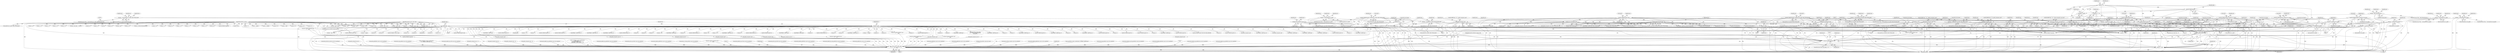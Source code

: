 digraph "0_tcpdump_13d52e9c0e7caf7e6325b0051bc90a49968be67f@array" {
"1001073" [label="(Call,ND_TCHECK2(tptr[0], tlen))"];
"1000850" [label="(Call,ND_TCHECK2(tptr[0], sizeof(struct in6_addr)))"];
"1000756" [label="(Call,ND_TCHECK2(tptr[0], sizeof(struct in_addr)))"];
"1000826" [label="(Call,tptr += (sizeof(struct in_addr)+BGP_VPN_RD_LEN))"];
"1000798" [label="(Call,ND_TCHECK2(tptr[0], sizeof(struct in_addr)+BGP_VPN_RD_LEN))"];
"1000812" [label="(Call,bgp_vpn_rd_print(ndo, tptr))"];
"1000704" [label="(Call,tptr++)"];
"1000689" [label="(Call,tptr +=3)"];
"1000692" [label="(Call,ND_TCHECK(tptr[0]))"];
"1000944" [label="(Call,ND_TCHECK2(tptr[0], sizeof(struct in_addr)))"];
"1000142" [label="(Call,tptr = pptr)"];
"1000128" [label="(MethodParameterIn,const u_char *pptr)"];
"1000962" [label="(Call,tptr += (sizeof(struct in_addr)))"];
"1000955" [label="(Call,ipaddr_string(ndo, tptr))"];
"1001004" [label="(Call,ND_TCHECK2(tptr[0], tlen))"];
"1000989" [label="(Call,tlen < BGP_VPN_RD_LEN+1)"];
"1000774" [label="(Call,tptr += sizeof(struct in_addr))"];
"1000767" [label="(Call,ipaddr_string(ndo, tptr))"];
"1000868" [label="(Call,tptr += sizeof(struct in6_addr))"];
"1000861" [label="(Call,ip6addr_string(ndo, tptr))"];
"1001065" [label="(Call,tptr += tlen)"];
"1001023" [label="(Call,tlen-BGP_VPN_RD_LEN)"];
"1001015" [label="(Call,bgp_vpn_rd_print(ndo, tptr))"];
"1000892" [label="(Call,ND_TCHECK2(tptr[0], sizeof(struct in6_addr)+BGP_VPN_RD_LEN))"];
"1000981" [label="(Call,tptr += tlen)"];
"1000977" [label="(Call,isonsap_string(ndo, tptr, tlen))"];
"1000967" [label="(Call,ND_TCHECK2(tptr[0], tlen))"];
"1000920" [label="(Call,tptr += (sizeof(struct in6_addr)+BGP_VPN_RD_LEN))"];
"1000906" [label="(Call,bgp_vpn_rd_print(ndo, tptr))"];
"1000718" [label="(Call,tlen > 0)"];
"1000864" [label="(Call,tlen -= sizeof(struct in6_addr))"];
"1000834" [label="(Call,tlen < (int)sizeof(struct in6_addr))"];
"1000939" [label="(Call,tlen = 0)"];
"1000845" [label="(Call,tlen = 0)"];
"1000793" [label="(Call,tlen = 0)"];
"1000701" [label="(Call,tlen = nhlen)"];
"1000696" [label="(Call,nhlen = tptr[0])"];
"1001068" [label="(Call,tlen = 0)"];
"1000751" [label="(Call,tlen = 0)"];
"1000887" [label="(Call,tlen = 0)"];
"1000984" [label="(Call,tlen = 0)"];
"1000820" [label="(Call,tlen -= (sizeof(struct in_addr)+BGP_VPN_RD_LEN))"];
"1000780" [label="(Call,tlen < (int)(sizeof(struct in_addr)+BGP_VPN_RD_LEN))"];
"1000782" [label="(Call,(int)(sizeof(struct in_addr)+BGP_VPN_RD_LEN))"];
"1000914" [label="(Call,tlen -= (sizeof(struct in6_addr)+BGP_VPN_RD_LEN))"];
"1000874" [label="(Call,tlen < (int)(sizeof(struct in6_addr)+BGP_VPN_RD_LEN))"];
"1000876" [label="(Call,(int)(sizeof(struct in6_addr)+BGP_VPN_RD_LEN))"];
"1000958" [label="(Call,tlen -= (sizeof(struct in_addr)))"];
"1000928" [label="(Call,tlen < (int)sizeof(struct in_addr))"];
"1000770" [label="(Call,tlen -= sizeof(struct in_addr))"];
"1000740" [label="(Call,tlen < (int)sizeof(struct in_addr))"];
"1000999" [label="(Call,tlen = 0)"];
"1000145" [label="(Call,tlen=len)"];
"1000129" [label="(MethodParameterIn,u_int len)"];
"1001092" [label="(Call,print_unknown_data(ndo, tptr, \"\n\t    \", tlen))"];
"1001097" [label="(Call,tptr += tlen)"];
"1002909" [label="(Call,print_unknown_data(ndo, pptr, \"\n\t    \", len))"];
"1000471" [label="(Call,len % 4)"];
"1000206" [label="(Call,tptr < pptr + len)"];
"1000878" [label="(Call,sizeof(struct in6_addr)+BGP_VPN_RD_LEN)"];
"1002298" [label="(Call,ipaddr_string(ndo, tptr+2))"];
"1000968" [label="(Call,tptr[0])"];
"1001073" [label="(Call,ND_TCHECK2(tptr[0], tlen))"];
"1002505" [label="(Call,ND_TCHECK2(tptr[0], 8))"];
"1000689" [label="(Call,tptr +=3)"];
"1000533" [label="(Call,tlen>4)"];
"1002869" [label="(Call,len -= 12)"];
"1000941" [label="(Literal,0)"];
"1002431" [label="(Call,EXTRACT_24BITS(tptr+2))"];
"1000146" [label="(Identifier,tlen)"];
"1000892" [label="(Call,ND_TCHECK2(tptr[0], sizeof(struct in6_addr)+BGP_VPN_RD_LEN))"];
"1000906" [label="(Call,bgp_vpn_rd_print(ndo, tptr))"];
"1000934" [label="(Block,)"];
"1000959" [label="(Identifier,tlen)"];
"1002461" [label="(Call,ipaddr_string(ndo, tptr+4))"];
"1000971" [label="(Identifier,tlen)"];
"1000153" [label="(Call,len != 1)"];
"1002552" [label="(Call,print_unknown_data(ndo, tptr, \"\n\t      \", tlen))"];
"1000391" [label="(Call,len == 6)"];
"1002247" [label="(Call,tptr+6)"];
"1000126" [label="(MethodParameterIn,netdissect_options *ndo)"];
"1000771" [label="(Identifier,tlen)"];
"1000764" [label="(Identifier,ndo)"];
"1002331" [label="(Call,tptr+6)"];
"1002581" [label="(Call,EXTRACT_16BITS(tptr+1))"];
"1001000" [label="(Identifier,tlen)"];
"1001025" [label="(Identifier,BGP_VPN_RD_LEN)"];
"1000902" [label="(Identifier,ndo)"];
"1002447" [label="(Call,ND_TCHECK2(tptr[0], 8))"];
"1001390" [label="(Call,decode_prefix6(ndo, tptr, len, buf, sizeof(buf)))"];
"1000908" [label="(Identifier,tptr)"];
"1000845" [label="(Call,tlen = 0)"];
"1000697" [label="(Identifier,nhlen)"];
"1000720" [label="(Literal,0)"];
"1001017" [label="(Identifier,tptr)"];
"1000991" [label="(Call,BGP_VPN_RD_LEN+1)"];
"1001534" [label="(Call,decode_clnp_prefix(ndo, tptr, buf, sizeof(buf)))"];
"1001077" [label="(Identifier,tlen)"];
"1002237" [label="(Call,as_printf(ndo, astostr, sizeof(astostr),\n\t\t\t    EXTRACT_32BITS(tptr+2)))"];
"1002516" [label="(Call,ipaddr_string(ndo, tptr))"];
"1000815" [label="(Call,ipaddr_string(ndo, tptr+BGP_VPN_RD_LEN))"];
"1001011" [label="(Identifier,ndo)"];
"1000757" [label="(Call,tptr[0])"];
"1000987" [label="(ControlStructure,break;)"];
"1000916" [label="(Call,sizeof(struct in6_addr)+BGP_VPN_RD_LEN)"];
"1000975" [label="(Block,)"];
"1002369" [label="(Call,tptr+2)"];
"1002499" [label="(Call,ipaddr_string(ndo, tptr))"];
"1001069" [label="(Identifier,tlen)"];
"1000749" [label="(Identifier,ndo)"];
"1000321" [label="(Call,ND_TCHECK2(tptr[0], 4))"];
"1000312" [label="(Call,len != 4)"];
"1001930" [label="(Call,decode_labeled_vpn_l2(ndo, tptr, buf, sizeof(buf)))"];
"1000920" [label="(Call,tptr += (sizeof(struct in6_addr)+BGP_VPN_RD_LEN))"];
"1000408" [label="(Call,ipaddr_string(ndo, tptr + 2))"];
"1000990" [label="(Identifier,tlen)"];
"1002570" [label="(Call,ND_TCHECK2(tptr[0], 3))"];
"1002300" [label="(Call,tptr+2)"];
"1000426" [label="(Call,EXTRACT_32BITS(tptr))"];
"1002525" [label="(Call,ND_TCHECK2(tptr[0], 8))"];
"1001067" [label="(Identifier,tlen)"];
"1001024" [label="(Identifier,tlen)"];
"1000854" [label="(Call,sizeof(struct in6_addr))"];
"1000738" [label="(Block,)"];
"1001640" [label="(Call,ND_TCHECK2(tptr[0], BGP_MP_NLRI_MINSIZE))"];
"1001693" [label="(Call,pptr + len)"];
"1001107" [label="(Identifier,ndo)"];
"1000701" [label="(Call,tlen = nhlen)"];
"1000694" [label="(Identifier,tptr)"];
"1001746" [label="(Call,decode_labeled_prefix4(ndo, tptr, len, buf, sizeof(buf)))"];
"1001038" [label="(Call,ipaddr_string(ndo, tptr+BGP_VPN_RD_LEN+4))"];
"1000331" [label="(Call,ipaddr_string(ndo, tptr))"];
"1000782" [label="(Call,(int)(sizeof(struct in_addr)+BGP_VPN_RD_LEN))"];
"1000873" [label="(ControlStructure,if (tlen < (int)(sizeof(struct in6_addr)+BGP_VPN_RD_LEN)))"];
"1002119" [label="(Call,tptr = pptr + len)"];
"1002919" [label="(MethodReturn,RET)"];
"1002912" [label="(Literal,\"\n\t    \")"];
"1000872" [label="(ControlStructure,break;)"];
"1000725" [label="(Identifier,nnh)"];
"1002358" [label="(Call,tptr+4)"];
"1000937" [label="(Identifier,ndo)"];
"1000770" [label="(Call,tlen -= sizeof(struct in_addr))"];
"1000929" [label="(Identifier,tlen)"];
"1001094" [label="(Identifier,tptr)"];
"1000850" [label="(Call,ND_TCHECK2(tptr[0], sizeof(struct in6_addr)))"];
"1000869" [label="(Identifier,tptr)"];
"1000907" [label="(Identifier,ndo)"];
"1001597" [label="(Call,ND_TCHECK2(*tptr,tlen))"];
"1000858" [label="(Identifier,ndo)"];
"1000778" [label="(ControlStructure,break;)"];
"1000746" [label="(Block,)"];
"1000979" [label="(Identifier,tptr)"];
"1002146" [label="(Call,tlen>0)"];
"1001786" [label="(Call,decode_labeled_vpn_prefix4(ndo, tptr, buf, sizeof(buf)))"];
"1000776" [label="(Call,sizeof(struct in_addr))"];
"1001623" [label="(Call,tptr = pptr + len)"];
"1002890" [label="(Call,print_unknown_data(ndo, pptr, \"\n\t    \", len))"];
"1000944" [label="(Call,ND_TCHECK2(tptr[0], sizeof(struct in_addr)))"];
"1000347" [label="(Call,ND_TCHECK2(tptr[0], 4))"];
"1000765" [label="(Block,)"];
"1001898" [label="(Call,decode_labeled_vpn_prefix6(ndo, tptr, buf, sizeof(buf)))"];
"1001099" [label="(Identifier,tlen)"];
"1002058" [label="(Call,decode_multicast_vpn(ndo, tptr, buf, sizeof(buf)))"];
"1001114" [label="(Call,ND_TCHECK(tptr[0]))"];
"1000835" [label="(Identifier,tlen)"];
"1002479" [label="(Call,ipaddr_string(ndo, tptr))"];
"1002199" [label="(Call,EXTRACT_32BITS(tptr+4))"];
"1002136" [label="(Call,len % 8)"];
"1000939" [label="(Call,tlen = 0)"];
"1002874" [label="(Call,ND_TCHECK2(*pptr,len))"];
"1002905" [label="(Call,ND_TCHECK2(*pptr,len))"];
"1000836" [label="(Call,(int)sizeof(struct in6_addr))"];
"1000208" [label="(Call,pptr + len)"];
"1002562" [label="(Call,tlen = len)"];
"1002089" [label="(Call,ND_TCHECK2(*(tptr-3),tlen))"];
"1000958" [label="(Call,tlen -= (sizeof(struct in_addr)))"];
"1000814" [label="(Identifier,tptr)"];
"1002458" [label="(Call,ipaddr_string(ndo, tptr))"];
"1000756" [label="(Call,ND_TCHECK2(tptr[0], sizeof(struct in_addr)))"];
"1000989" [label="(Call,tlen < BGP_VPN_RD_LEN+1)"];
"1000755" [label="(Block,)"];
"1002834" [label="(Call,len > 0)"];
"1000493" [label="(Call,EXTRACT_32BITS(tptr))"];
"1000693" [label="(Call,tptr[0])"];
"1000910" [label="(Identifier,ndo)"];
"1000142" [label="(Call,tptr = pptr)"];
"1000692" [label="(Call,ND_TCHECK(tptr[0]))"];
"1000793" [label="(Call,tlen = 0)"];
"1000864" [label="(Call,tlen -= sizeof(struct in6_addr))"];
"1000817" [label="(Call,tptr+BGP_VPN_RD_LEN)"];
"1000926" [label="(ControlStructure,break;)"];
"1000717" [label="(ControlStructure,while (tlen > 0))"];
"1000843" [label="(Identifier,ndo)"];
"1000847" [label="(Literal,0)"];
"1000865" [label="(Identifier,tlen)"];
"1000622" [label="(Call,EXTRACT_16BITS(tptr))"];
"1000799" [label="(Call,tptr[0])"];
"1001062" [label="(Call,BGP_VPN_RD_LEN+3)"];
"1001006" [label="(Identifier,tptr)"];
"1000827" [label="(Identifier,tptr)"];
"1000849" [label="(Block,)"];
"1000128" [label="(MethodParameterIn,const u_char *pptr)"];
"1000698" [label="(Call,tptr[0])"];
"1002158" [label="(Call,EXTRACT_16BITS(tptr))"];
"1002219" [label="(Call,ipaddr_string(ndo, tptr+2))"];
"1000557" [label="(Call,ND_TCHECK2(tptr[0], 4))"];
"1001086" [label="(ControlStructure,if (ndo->ndo_vflag <= 1))"];
"1002482" [label="(Call,ipaddr_string(ndo, tptr+4))"];
"1001092" [label="(Call,print_unknown_data(ndo, tptr, \"\n\t    \", tlen))"];
"1002719" [label="(Call,len < alenlen)"];
"1000808" [label="(Identifier,ndo)"];
"1002582" [label="(Call,tptr+1)"];
"1002848" [label="(Call,EXTRACT_32BITS(tptr))"];
"1001018" [label="(Call,isonsap_string(ndo, tptr+BGP_VPN_RD_LEN,tlen-BGP_VPN_RD_LEN))"];
"1000986" [label="(Literal,0)"];
"1000826" [label="(Call,tptr += (sizeof(struct in_addr)+BGP_VPN_RD_LEN))"];
"1000870" [label="(Call,sizeof(struct in6_addr))"];
"1000758" [label="(Identifier,tptr)"];
"1001647" [label="(Call,EXTRACT_16BITS(tptr))"];
"1000972" [label="(Call,ND_PRINT((ndo, \"%s\", isonsap_string(ndo, tptr, tlen))))"];
"1002731" [label="(Call,len -= alenlen)"];
"1000896" [label="(Call,sizeof(struct in6_addr)+BGP_VPN_RD_LEN)"];
"1001691" [label="(Call,tptr < pptr + len)"];
"1000702" [label="(Identifier,tlen)"];
"1000882" [label="(Block,)"];
"1000539" [label="(Call,tlen -=4)"];
"1002468" [label="(Call,ND_TCHECK2(tptr[0], 8))"];
"1000463" [label="(Call,ipaddr_string(ndo, tptr + 4))"];
"1001111" [label="(Call,tptr += tlen)"];
"1000751" [label="(Call,tlen = 0)"];
"1000144" [label="(Identifier,pptr)"];
"1000663" [label="(Call,ND_TCHECK2(tptr[0], tlen))"];
"1002820" [label="(Call,len % 12)"];
"1002810" [label="(Call,len -= alen)"];
"1000863" [label="(Identifier,tptr)"];
"1000719" [label="(Identifier,tlen)"];
"1000833" [label="(ControlStructure,if (tlen < (int)sizeof(struct in6_addr)))"];
"1000190" [label="(Call,!len)"];
"1002585" [label="(Call,tptr += 3)"];
"1000373" [label="(Call,len != 6)"];
"1000952" [label="(Identifier,ndo)"];
"1000964" [label="(Call,sizeof(struct in_addr))"];
"1000887" [label="(Call,tlen = 0)"];
"1000428" [label="(Call,ipaddr_string(ndo, tptr + 4))"];
"1001470" [label="(Call,decode_labeled_vpn_prefix6(ndo, tptr, buf, sizeof(buf)))"];
"1000481" [label="(Call,tlen>0)"];
"1000911" [label="(Call,tptr+BGP_VPN_RD_LEN)"];
"1000258" [label="(Call,as_printf(ndo, astostr, sizeof(astostr),\n\t\t\t\tas_size == 2 ?\n\t\t\t\tEXTRACT_16BITS(&tptr[2 + i]) :\n\t\t\t\tEXTRACT_32BITS(&tptr[2 + i])))"];
"1000147" [label="(Identifier,len)"];
"1000861" [label="(Call,ip6addr_string(ndo, tptr))"];
"1000866" [label="(Call,sizeof(struct in6_addr))"];
"1000974" [label="(Identifier,ndo)"];
"1000822" [label="(Call,sizeof(struct in_addr)+BGP_VPN_RD_LEN)"];
"1000691" [label="(Literal,3)"];
"1000957" [label="(Identifier,tptr)"];
"1002315" [label="(Call,tptr+7)"];
"1002817" [label="(Call,len == 0)"];
"1000914" [label="(Call,tlen -= (sizeof(struct in6_addr)+BGP_VPN_RD_LEN))"];
"1001070" [label="(Literal,0)"];
"1000486" [label="(Call,ND_TCHECK2(tptr[0], 4))"];
"1000760" [label="(Call,sizeof(struct in_addr))"];
"1002378" [label="(Call,print_unknown_data(ndo, tptr, \"\n\t      \", 8))"];
"1000868" [label="(Call,tptr += sizeof(struct in6_addr))"];
"1000587" [label="(Call,ND_TCHECK2(tptr[0], 4))"];
"1002357" [label="(Call,EXTRACT_16BITS(tptr+4))"];
"1001262" [label="(Call,decode_labeled_vpn_prefix4(ndo, tptr, buf, sizeof(buf)))"];
"1001040" [label="(Call,tptr+BGP_VPN_RD_LEN+4)"];
"1001023" [label="(Call,tlen-BGP_VPN_RD_LEN)"];
"1001358" [label="(Call,decode_mdt_vpn_nlri(ndo, tptr, buf, sizeof(buf)))"];
"1002384" [label="(Call,tlen -=8)"];
"1000573" [label="(Call,len % 4)"];
"1002194" [label="(Call,EXTRACT_16BITS(tptr+2))"];
"1000145" [label="(Call,tlen=len)"];
"1001097" [label="(Call,tptr += tlen)"];
"1001004" [label="(Call,ND_TCHECK2(tptr[0], tlen))"];
"1000956" [label="(Identifier,ndo)"];
"1000811" [label="(Block,)"];
"1000338" [label="(Call,len != 4)"];
"1001625" [label="(Call,pptr + len)"];
"1000846" [label="(Identifier,tlen)"];
"1002256" [label="(Call,EXTRACT_32BITS(tptr+2))"];
"1001066" [label="(Identifier,tptr)"];
"1001430" [label="(Call,decode_labeled_prefix6(ndo, tptr, len, buf, sizeof(buf)))"];
"1002151" [label="(Call,ND_TCHECK2(tptr[0], 2))"];
"1002205" [label="(Call,tptr+4)"];
"1000997" [label="(Identifier,ndo)"];
"1000840" [label="(Block,)"];
"1001294" [label="(Call,decode_rt_routing_info(ndo, tptr, buf, sizeof(buf)))"];
"1000812" [label="(Call,bgp_vpn_rd_print(ndo, tptr))"];
"1002349" [label="(Call,tptr+2)"];
"1002861" [label="(Call,len > 12)"];
"1001098" [label="(Identifier,tptr)"];
"1002688" [label="(Call,len < 2)"];
"1002109" [label="(Call,print_unknown_data(ndo, tptr-3, \"\n\t    \", tlen))"];
"1002915" [label="(Literal,1)"];
"1000739" [label="(ControlStructure,if (tlen < (int)sizeof(struct in_addr)))"];
"1000548" [label="(Call,len != 4)"];
"1000983" [label="(Identifier,tlen)"];
"1000945" [label="(Call,tptr[0])"];
"1000143" [label="(Identifier,tptr)"];
"1001167" [label="(Call,tptr < pptr + len)"];
"1001071" [label="(ControlStructure,break;)"];
"1000762" [label="(Call,ND_PRINT((ndo, \"%s\",ipaddr_string(ndo, tptr))))"];
"1002403" [label="(Call,tptr+1)"];
"1001001" [label="(Literal,0)"];
"1000889" [label="(Literal,0)"];
"1000753" [label="(Literal,0)"];
"1001068" [label="(Call,tlen = 0)"];
"1000980" [label="(Identifier,tlen)"];
"1000769" [label="(Identifier,tptr)"];
"1001080" [label="(Identifier,ndo)"];
"1000788" [label="(Block,)"];
"1000834" [label="(Call,tlen < (int)sizeof(struct in6_addr))"];
"1001093" [label="(Identifier,ndo)"];
"1000362" [label="(Call,len != 0)"];
"1000885" [label="(Identifier,ndo)"];
"1000775" [label="(Identifier,tptr)"];
"1000982" [label="(Identifier,tptr)"];
"1002387" [label="(Call,tptr +=8)"];
"1002643" [label="(Call,tlen -= length)"];
"1001502" [label="(Call,decode_labeled_vpn_l2(ndo, tptr, buf, sizeof(buf)))"];
"1000915" [label="(Identifier,tlen)"];
"1002635" [label="(Call,print_unknown_data(ndo, tptr,\"\n\t      \", length))"];
"1001060" [label="(Call,tptr+BGP_VPN_RD_LEN+3)"];
"1001096" [label="(Identifier,tlen)"];
"1000385" [label="(Call,ND_TCHECK2(tptr[0], len))"];
"1000894" [label="(Identifier,tptr)"];
"1001015" [label="(Call,bgp_vpn_rd_print(ndo, tptr))"];
"1001169" [label="(Call,pptr + len)"];
"1000963" [label="(Identifier,tptr)"];
"1002913" [label="(Identifier,len)"];
"1000200" [label="(Call,bgp_attr_get_as_size(ndo, atype, pptr, len))"];
"1000461" [label="(Call,EXTRACT_32BITS(tptr))"];
"1001042" [label="(Call,BGP_VPN_RD_LEN+4)"];
"1000999" [label="(Call,tlen = 0)"];
"1002897" [label="(Call,ndo->ndo_vflag > 1 && len)"];
"1000891" [label="(Block,)"];
"1000704" [label="(Call,tptr++)"];
"1000948" [label="(Call,sizeof(struct in_addr))"];
"1000994" [label="(Block,)"];
"1001029" [label="(Call,tptr+BGP_VPN_RD_LEN)"];
"1000832" [label="(ControlStructure,break;)"];
"1001019" [label="(Identifier,ndo)"];
"1000893" [label="(Call,tptr[0])"];
"1000985" [label="(Identifier,tlen)"];
"1000781" [label="(Identifier,tlen)"];
"1002536" [label="(Call,ipaddr_string(ndo, tptr))"];
"1000967" [label="(Call,ND_TCHECK2(tptr[0], tlen))"];
"1000774" [label="(Call,tptr += sizeof(struct in_addr))"];
"1002286" [label="(Call,tptr+2)"];
"1001049" [label="(Call,tptr+BGP_VPN_RD_LEN)"];
"1000851" [label="(Call,tptr[0])"];
"1000180" [label="(Call,len % 2)"];
"1001058" [label="(Call,ip6addr_string(ndo, tptr+BGP_VPN_RD_LEN+3))"];
"1000615" [label="(Call,ND_TCHECK2(tptr[0], 3))"];
"1000542" [label="(Call,tptr +=4)"];
"1000682" [label="(Call,print_unknown_data(ndo, tptr, \"\n\t    \", tlen))"];
"1002121" [label="(Call,pptr + len)"];
"1002904" [label="(Block,)"];
"1001615" [label="(Call,print_unknown_data(ndo, tptr, \"\n\t    \", tlen))"];
"1001074" [label="(Call,tptr[0])"];
"1002654" [label="(Call,len < 4)"];
"1000946" [label="(Identifier,tptr)"];
"1002436" [label="(Call,tptr +=5)"];
"1000150" [label="(Block,)"];
"1000703" [label="(Identifier,nhlen)"];
"1000816" [label="(Identifier,ndo)"];
"1002911" [label="(Identifier,pptr)"];
"1002673" [label="(Call,len -=4)"];
"1002284" [label="(Call,ipaddr_string(ndo, tptr+2))"];
"1002410" [label="(Call,tlen = len)"];
"1002224" [label="(Call,EXTRACT_16BITS(tptr+6))"];
"1000874" [label="(Call,tlen < (int)(sizeof(struct in6_addr)+BGP_VPN_RD_LEN))"];
"1002432" [label="(Call,tptr+2)"];
"1000445" [label="(Call,ND_TCHECK2(tptr[0], 8))"];
"1002648" [label="(Call,ND_TCHECK2(tptr[0], 4))"];
"1000798" [label="(Call,ND_TCHECK2(tptr[0], sizeof(struct in_addr)+BGP_VPN_RD_LEN))"];
"1000707" [label="(Identifier,tlen)"];
"1000888" [label="(Identifier,tlen)"];
"1002026" [label="(Call,decode_mdt_vpn_nlri(ndo, tptr, buf, sizeof(buf)))"];
"1001858" [label="(Call,decode_labeled_prefix6(ndo, tptr, len, buf, sizeof(buf)))"];
"1001005" [label="(Call,tptr[0])"];
"1000357" [label="(Call,EXTRACT_32BITS(tptr))"];
"1000705" [label="(Identifier,tptr)"];
"1000797" [label="(Block,)"];
"1000583" [label="(Call,tlen>0)"];
"1000742" [label="(Call,(int)sizeof(struct in_addr))"];
"1000828" [label="(Call,sizeof(struct in_addr)+BGP_VPN_RD_LEN)"];
"1000718" [label="(Call,tlen > 0)"];
"1000780" [label="(Call,tlen < (int)(sizeof(struct in_addr)+BGP_VPN_RD_LEN))"];
"1002668" [label="(Call,EXTRACT_32BITS(tptr))"];
"1000856" [label="(Call,ND_PRINT((ndo, \"%s\", ip6addr_string(ndo, tptr))))"];
"1000928" [label="(Call,tlen < (int)sizeof(struct in_addr))"];
"1000950" [label="(Call,ND_PRINT((ndo, \"%s\", ipaddr_string(ndo, tptr))))"];
"1002225" [label="(Call,tptr+6)"];
"1000690" [label="(Identifier,tptr)"];
"1002489" [label="(Call,ND_TCHECK2(tptr[0], 4))"];
"1001994" [label="(Call,decode_labeled_vpn_clnp_prefix(ndo, tptr, buf, sizeof(buf)))"];
"1002257" [label="(Call,tptr+2)"];
"1000930" [label="(Call,(int)sizeof(struct in_addr))"];
"1002354" [label="(Call,tptr+3)"];
"1000598" [label="(Call,ipaddr_string(ndo, tptr))"];
"1000960" [label="(Call,sizeof(struct in_addr))"];
"1000794" [label="(Identifier,tlen)"];
"1000813" [label="(Identifier,ndo)"];
"1001014" [label="(Block,)"];
"1001706" [label="(Call,decode_prefix4(ndo, tptr, len, buf, sizeof(buf)))"];
"1001016" [label="(Identifier,ndo)"];
"1000791" [label="(Identifier,ndo)"];
"1000955" [label="(Call,ipaddr_string(ndo, tptr))"];
"1000567" [label="(Call,ipaddr_string(ndo, tptr))"];
"1000768" [label="(Identifier,ndo)"];
"1000779" [label="(ControlStructure,if (tlen < (int)(sizeof(struct in_addr)+BGP_VPN_RD_LEN)))"];
"1000859" [label="(Block,)"];
"1000772" [label="(Call,sizeof(struct in_addr))"];
"1002368" [label="(Call,EXTRACT_16BITS(tptr+2))"];
"1000981" [label="(Call,tptr += tlen)"];
"1000130" [label="(Block,)"];
"1000149" [label="(Identifier,atype)"];
"1000800" [label="(Identifier,tptr)"];
"1000988" [label="(ControlStructure,if (tlen < BGP_VPN_RD_LEN+1))"];
"1002640" [label="(Call,tptr += length)"];
"1001048" [label="(Call,EXTRACT_24BITS(tptr+BGP_VPN_RD_LEN))"];
"1000802" [label="(Call,sizeof(struct in_addr)+BGP_VPN_RD_LEN)"];
"1000740" [label="(Call,tlen < (int)sizeof(struct in_addr))"];
"1000376" [label="(Call,len != 8)"];
"1000978" [label="(Identifier,ndo)"];
"1000905" [label="(Block,)"];
"1001008" [label="(Identifier,tlen)"];
"1001818" [label="(Call,decode_prefix6(ndo, tptr, len, buf, sizeof(buf)))"];
"1000767" [label="(Call,ipaddr_string(ndo, tptr))"];
"1000741" [label="(Identifier,tlen)"];
"1000876" [label="(Call,(int)(sizeof(struct in6_addr)+BGP_VPN_RD_LEN))"];
"1001003" [label="(Block,)"];
"1000966" [label="(ControlStructure,break;)"];
"1000784" [label="(Call,sizeof(struct in_addr)+BGP_VPN_RD_LEN)"];
"1001182" [label="(Call,decode_prefix4(ndo, tptr, len, buf, sizeof(buf)))"];
"1002200" [label="(Call,tptr+4)"];
"1002325" [label="(Call,tptr+6)"];
"1002203" [label="(Call,ipaddr_string(ndo, tptr+4))"];
"1002800" [label="(Call,bgp_attr_print(ndo, atype, tptr, alen))"];
"1000696" [label="(Call,nhlen = tptr[0])"];
"1000953" [label="(Block,)"];
"1000927" [label="(ControlStructure,if (tlen < (int)sizeof(struct in_addr)))"];
"1002221" [label="(Call,tptr+2)"];
"1000921" [label="(Identifier,tptr)"];
"1002395" [label="(Call,ND_TCHECK2(tptr[0], 5))"];
"1002308" [label="(Call,tptr+6)"];
"1000875" [label="(Identifier,tlen)"];
"1000909" [label="(Call,ip6addr_string(ndo, tptr+BGP_VPN_RD_LEN))"];
"1002091" [label="(Call,tptr-3)"];
"1000820" [label="(Call,tlen -= (sizeof(struct in_addr)+BGP_VPN_RD_LEN))"];
"1001680" [label="(Call,len == BGP_MP_NLRI_MINSIZE)"];
"1000795" [label="(Literal,0)"];
"1001326" [label="(Call,decode_multicast_vpn(ndo, tptr, buf, sizeof(buf)))"];
"1001020" [label="(Call,tptr+BGP_VPN_RD_LEN)"];
"1000852" [label="(Identifier,tptr)"];
"1000436" [label="(Call,len != 8)"];
"1000752" [label="(Identifier,tlen)"];
"1000821" [label="(Identifier,tlen)"];
"1001222" [label="(Call,decode_labeled_prefix4(ndo, tptr, len, buf, sizeof(buf)))"];
"1000406" [label="(Call,EXTRACT_16BITS(tptr))"];
"1002910" [label="(Identifier,ndo)"];
"1001028" [label="(Call,EXTRACT_32BITS(tptr+BGP_VPN_RD_LEN))"];
"1000129" [label="(MethodParameterIn,u_int len)"];
"1000170" [label="(Call,tok2str(bgp_origin_values,\n\t\t\t\t\t\t\"Unknown Origin Typecode\",\n\t\t\t\t\t\ttptr[0]))"];
"1000862" [label="(Identifier,ndo)"];
"1002663" [label="(Call,as_printf(ndo, astostr, sizeof(astostr), EXTRACT_32BITS(tptr)))"];
"1000962" [label="(Call,tptr += (sizeof(struct in_addr)))"];
"1001095" [label="(Literal,\"\n\t    \")"];
"1002909" [label="(Call,print_unknown_data(ndo, pptr, \"\n\t    \", len))"];
"1001962" [label="(Call,decode_clnp_prefix(ndo, tptr, buf, sizeof(buf)))"];
"1001065" [label="(Call,tptr += tlen)"];
"1001101" [label="(Identifier,tlen)"];
"1002246" [label="(Call,EXTRACT_16BITS(tptr+6))"];
"1002243" [label="(Call,tptr+2)"];
"1002705" [label="(Call,len -= 2)"];
"1000940" [label="(Identifier,tlen)"];
"1002195" [label="(Call,tptr+2)"];
"1000922" [label="(Call,sizeof(struct in6_addr)+BGP_VPN_RD_LEN)"];
"1001566" [label="(Call,decode_labeled_vpn_clnp_prefix(ndo, tptr, buf, sizeof(buf)))"];
"1000984" [label="(Call,tlen = 0)"];
"1002242" [label="(Call,EXTRACT_32BITS(tptr+2))"];
"1000943" [label="(Block,)"];
"1000977" [label="(Call,isonsap_string(ndo, tptr, tlen))"];
"1001073" -> "1000738"  [label="AST: "];
"1001073" -> "1001077"  [label="CFG: "];
"1001074" -> "1001073"  [label="AST: "];
"1001077" -> "1001073"  [label="AST: "];
"1001080" -> "1001073"  [label="CFG: "];
"1001073" -> "1002919"  [label="DDG: "];
"1001073" -> "1002919"  [label="DDG: "];
"1000850" -> "1001073"  [label="DDG: "];
"1000756" -> "1001073"  [label="DDG: "];
"1000826" -> "1001073"  [label="DDG: "];
"1000798" -> "1001073"  [label="DDG: "];
"1000704" -> "1001073"  [label="DDG: "];
"1000944" -> "1001073"  [label="DDG: "];
"1000142" -> "1001073"  [label="DDG: "];
"1000962" -> "1001073"  [label="DDG: "];
"1001004" -> "1001073"  [label="DDG: "];
"1000774" -> "1001073"  [label="DDG: "];
"1000868" -> "1001073"  [label="DDG: "];
"1001065" -> "1001073"  [label="DDG: "];
"1000892" -> "1001073"  [label="DDG: "];
"1000981" -> "1001073"  [label="DDG: "];
"1000920" -> "1001073"  [label="DDG: "];
"1000967" -> "1001073"  [label="DDG: "];
"1000692" -> "1001073"  [label="DDG: "];
"1000689" -> "1001073"  [label="DDG: "];
"1000718" -> "1001073"  [label="DDG: "];
"1000145" -> "1001073"  [label="DDG: "];
"1001073" -> "1001092"  [label="DDG: "];
"1001073" -> "1001092"  [label="DDG: "];
"1001073" -> "1001097"  [label="DDG: "];
"1001073" -> "1001097"  [label="DDG: "];
"1000850" -> "1000849"  [label="AST: "];
"1000850" -> "1000854"  [label="CFG: "];
"1000851" -> "1000850"  [label="AST: "];
"1000854" -> "1000850"  [label="AST: "];
"1000858" -> "1000850"  [label="CFG: "];
"1000850" -> "1002919"  [label="DDG: "];
"1000850" -> "1002919"  [label="DDG: "];
"1000850" -> "1000861"  [label="DDG: "];
"1000850" -> "1000868"  [label="DDG: "];
"1000850" -> "1001111"  [label="DDG: "];
"1000850" -> "1001114"  [label="DDG: "];
"1000756" -> "1000755"  [label="AST: "];
"1000756" -> "1000760"  [label="CFG: "];
"1000757" -> "1000756"  [label="AST: "];
"1000760" -> "1000756"  [label="AST: "];
"1000764" -> "1000756"  [label="CFG: "];
"1000756" -> "1002919"  [label="DDG: "];
"1000756" -> "1002919"  [label="DDG: "];
"1000756" -> "1000767"  [label="DDG: "];
"1000756" -> "1000774"  [label="DDG: "];
"1000756" -> "1001111"  [label="DDG: "];
"1000756" -> "1001114"  [label="DDG: "];
"1000826" -> "1000797"  [label="AST: "];
"1000826" -> "1000828"  [label="CFG: "];
"1000827" -> "1000826"  [label="AST: "];
"1000828" -> "1000826"  [label="AST: "];
"1000832" -> "1000826"  [label="CFG: "];
"1000826" -> "1002919"  [label="DDG: "];
"1000826" -> "1002919"  [label="DDG: "];
"1000798" -> "1000826"  [label="DDG: "];
"1000812" -> "1000826"  [label="DDG: "];
"1000826" -> "1001092"  [label="DDG: "];
"1000826" -> "1001097"  [label="DDG: "];
"1000826" -> "1001111"  [label="DDG: "];
"1000798" -> "1000797"  [label="AST: "];
"1000798" -> "1000802"  [label="CFG: "];
"1000799" -> "1000798"  [label="AST: "];
"1000802" -> "1000798"  [label="AST: "];
"1000808" -> "1000798"  [label="CFG: "];
"1000798" -> "1002919"  [label="DDG: "];
"1000798" -> "1002919"  [label="DDG: "];
"1000798" -> "1000812"  [label="DDG: "];
"1000798" -> "1000815"  [label="DDG: "];
"1000798" -> "1000817"  [label="DDG: "];
"1000798" -> "1001111"  [label="DDG: "];
"1000798" -> "1001114"  [label="DDG: "];
"1000812" -> "1000811"  [label="AST: "];
"1000812" -> "1000814"  [label="CFG: "];
"1000813" -> "1000812"  [label="AST: "];
"1000814" -> "1000812"  [label="AST: "];
"1000816" -> "1000812"  [label="CFG: "];
"1000812" -> "1002919"  [label="DDG: "];
"1000812" -> "1000815"  [label="DDG: "];
"1000812" -> "1000815"  [label="DDG: "];
"1000812" -> "1000817"  [label="DDG: "];
"1000704" -> "1000150"  [label="AST: "];
"1000704" -> "1000705"  [label="CFG: "];
"1000705" -> "1000704"  [label="AST: "];
"1000707" -> "1000704"  [label="CFG: "];
"1000689" -> "1000704"  [label="DDG: "];
"1000692" -> "1000704"  [label="DDG: "];
"1000704" -> "1001092"  [label="DDG: "];
"1000704" -> "1001097"  [label="DDG: "];
"1000704" -> "1001111"  [label="DDG: "];
"1000689" -> "1000150"  [label="AST: "];
"1000689" -> "1000691"  [label="CFG: "];
"1000690" -> "1000689"  [label="AST: "];
"1000691" -> "1000689"  [label="AST: "];
"1000694" -> "1000689"  [label="CFG: "];
"1000689" -> "1000692"  [label="DDG: "];
"1000689" -> "1000696"  [label="DDG: "];
"1000689" -> "1001111"  [label="DDG: "];
"1000689" -> "1001114"  [label="DDG: "];
"1000692" -> "1000150"  [label="AST: "];
"1000692" -> "1000693"  [label="CFG: "];
"1000693" -> "1000692"  [label="AST: "];
"1000697" -> "1000692"  [label="CFG: "];
"1000692" -> "1002919"  [label="DDG: "];
"1000692" -> "1000696"  [label="DDG: "];
"1000692" -> "1001111"  [label="DDG: "];
"1000692" -> "1001114"  [label="DDG: "];
"1000944" -> "1000943"  [label="AST: "];
"1000944" -> "1000948"  [label="CFG: "];
"1000945" -> "1000944"  [label="AST: "];
"1000948" -> "1000944"  [label="AST: "];
"1000952" -> "1000944"  [label="CFG: "];
"1000944" -> "1002919"  [label="DDG: "];
"1000944" -> "1002919"  [label="DDG: "];
"1000944" -> "1000955"  [label="DDG: "];
"1000944" -> "1000962"  [label="DDG: "];
"1000944" -> "1001111"  [label="DDG: "];
"1000944" -> "1001114"  [label="DDG: "];
"1000142" -> "1000130"  [label="AST: "];
"1000142" -> "1000144"  [label="CFG: "];
"1000143" -> "1000142"  [label="AST: "];
"1000144" -> "1000142"  [label="AST: "];
"1000146" -> "1000142"  [label="CFG: "];
"1000142" -> "1002919"  [label="DDG: "];
"1000142" -> "1002919"  [label="DDG: "];
"1000128" -> "1000142"  [label="DDG: "];
"1000142" -> "1000170"  [label="DDG: "];
"1000142" -> "1000206"  [label="DDG: "];
"1000142" -> "1000321"  [label="DDG: "];
"1000142" -> "1000331"  [label="DDG: "];
"1000142" -> "1000347"  [label="DDG: "];
"1000142" -> "1000357"  [label="DDG: "];
"1000142" -> "1000385"  [label="DDG: "];
"1000142" -> "1000406"  [label="DDG: "];
"1000142" -> "1000426"  [label="DDG: "];
"1000142" -> "1000445"  [label="DDG: "];
"1000142" -> "1000461"  [label="DDG: "];
"1000142" -> "1000486"  [label="DDG: "];
"1000142" -> "1000493"  [label="DDG: "];
"1000142" -> "1000542"  [label="DDG: "];
"1000142" -> "1000557"  [label="DDG: "];
"1000142" -> "1000567"  [label="DDG: "];
"1000142" -> "1000587"  [label="DDG: "];
"1000142" -> "1000598"  [label="DDG: "];
"1000142" -> "1000615"  [label="DDG: "];
"1000142" -> "1000622"  [label="DDG: "];
"1000142" -> "1000663"  [label="DDG: "];
"1000142" -> "1000682"  [label="DDG: "];
"1000142" -> "1001092"  [label="DDG: "];
"1000142" -> "1001097"  [label="DDG: "];
"1000142" -> "1001615"  [label="DDG: "];
"1000142" -> "1001640"  [label="DDG: "];
"1000142" -> "1001647"  [label="DDG: "];
"1000142" -> "1002091"  [label="DDG: "];
"1000142" -> "1002151"  [label="DDG: "];
"1000142" -> "1002158"  [label="DDG: "];
"1000142" -> "1002194"  [label="DDG: "];
"1000142" -> "1002195"  [label="DDG: "];
"1000142" -> "1002199"  [label="DDG: "];
"1000142" -> "1002200"  [label="DDG: "];
"1000142" -> "1002203"  [label="DDG: "];
"1000142" -> "1002205"  [label="DDG: "];
"1000142" -> "1002219"  [label="DDG: "];
"1000142" -> "1002221"  [label="DDG: "];
"1000142" -> "1002224"  [label="DDG: "];
"1000142" -> "1002225"  [label="DDG: "];
"1000142" -> "1002242"  [label="DDG: "];
"1000142" -> "1002243"  [label="DDG: "];
"1000142" -> "1002246"  [label="DDG: "];
"1000142" -> "1002247"  [label="DDG: "];
"1000142" -> "1002256"  [label="DDG: "];
"1000142" -> "1002257"  [label="DDG: "];
"1000142" -> "1002284"  [label="DDG: "];
"1000142" -> "1002286"  [label="DDG: "];
"1000142" -> "1002298"  [label="DDG: "];
"1000142" -> "1002300"  [label="DDG: "];
"1000142" -> "1002308"  [label="DDG: "];
"1000142" -> "1002315"  [label="DDG: "];
"1000142" -> "1002325"  [label="DDG: "];
"1000142" -> "1002331"  [label="DDG: "];
"1000142" -> "1002349"  [label="DDG: "];
"1000142" -> "1002354"  [label="DDG: "];
"1000142" -> "1002357"  [label="DDG: "];
"1000142" -> "1002358"  [label="DDG: "];
"1000142" -> "1002368"  [label="DDG: "];
"1000142" -> "1002369"  [label="DDG: "];
"1000142" -> "1002378"  [label="DDG: "];
"1000142" -> "1002387"  [label="DDG: "];
"1000142" -> "1002395"  [label="DDG: "];
"1000142" -> "1002403"  [label="DDG: "];
"1000142" -> "1002431"  [label="DDG: "];
"1000142" -> "1002432"  [label="DDG: "];
"1000142" -> "1002436"  [label="DDG: "];
"1000142" -> "1002447"  [label="DDG: "];
"1000142" -> "1002458"  [label="DDG: "];
"1000142" -> "1002468"  [label="DDG: "];
"1000142" -> "1002479"  [label="DDG: "];
"1000142" -> "1002489"  [label="DDG: "];
"1000142" -> "1002499"  [label="DDG: "];
"1000142" -> "1002505"  [label="DDG: "];
"1000142" -> "1002516"  [label="DDG: "];
"1000142" -> "1002525"  [label="DDG: "];
"1000142" -> "1002536"  [label="DDG: "];
"1000142" -> "1002552"  [label="DDG: "];
"1000142" -> "1002570"  [label="DDG: "];
"1000142" -> "1002581"  [label="DDG: "];
"1000142" -> "1002582"  [label="DDG: "];
"1000142" -> "1002585"  [label="DDG: "];
"1000142" -> "1002635"  [label="DDG: "];
"1000142" -> "1002640"  [label="DDG: "];
"1000142" -> "1002648"  [label="DDG: "];
"1000142" -> "1002668"  [label="DDG: "];
"1000142" -> "1002848"  [label="DDG: "];
"1000128" -> "1000125"  [label="AST: "];
"1000128" -> "1002919"  [label="DDG: "];
"1000128" -> "1000200"  [label="DDG: "];
"1000128" -> "1000206"  [label="DDG: "];
"1000128" -> "1000208"  [label="DDG: "];
"1000128" -> "1001167"  [label="DDG: "];
"1000128" -> "1001169"  [label="DDG: "];
"1000128" -> "1001623"  [label="DDG: "];
"1000128" -> "1001625"  [label="DDG: "];
"1000128" -> "1001691"  [label="DDG: "];
"1000128" -> "1001693"  [label="DDG: "];
"1000128" -> "1002119"  [label="DDG: "];
"1000128" -> "1002121"  [label="DDG: "];
"1000128" -> "1002890"  [label="DDG: "];
"1000128" -> "1002909"  [label="DDG: "];
"1000962" -> "1000943"  [label="AST: "];
"1000962" -> "1000964"  [label="CFG: "];
"1000963" -> "1000962"  [label="AST: "];
"1000964" -> "1000962"  [label="AST: "];
"1000966" -> "1000962"  [label="CFG: "];
"1000962" -> "1002919"  [label="DDG: "];
"1000955" -> "1000962"  [label="DDG: "];
"1000962" -> "1001092"  [label="DDG: "];
"1000962" -> "1001097"  [label="DDG: "];
"1000962" -> "1001111"  [label="DDG: "];
"1000955" -> "1000953"  [label="AST: "];
"1000955" -> "1000957"  [label="CFG: "];
"1000956" -> "1000955"  [label="AST: "];
"1000957" -> "1000955"  [label="AST: "];
"1000950" -> "1000955"  [label="CFG: "];
"1000955" -> "1002919"  [label="DDG: "];
"1000955" -> "1002919"  [label="DDG: "];
"1000955" -> "1001092"  [label="DDG: "];
"1000955" -> "1001615"  [label="DDG: "];
"1000955" -> "1002909"  [label="DDG: "];
"1001004" -> "1001003"  [label="AST: "];
"1001004" -> "1001008"  [label="CFG: "];
"1001005" -> "1001004"  [label="AST: "];
"1001008" -> "1001004"  [label="AST: "];
"1001011" -> "1001004"  [label="CFG: "];
"1001004" -> "1002919"  [label="DDG: "];
"1001004" -> "1002919"  [label="DDG: "];
"1000989" -> "1001004"  [label="DDG: "];
"1001004" -> "1001015"  [label="DDG: "];
"1001004" -> "1001018"  [label="DDG: "];
"1001004" -> "1001020"  [label="DDG: "];
"1001004" -> "1001023"  [label="DDG: "];
"1001004" -> "1001028"  [label="DDG: "];
"1001004" -> "1001029"  [label="DDG: "];
"1001004" -> "1001038"  [label="DDG: "];
"1001004" -> "1001040"  [label="DDG: "];
"1001004" -> "1001048"  [label="DDG: "];
"1001004" -> "1001049"  [label="DDG: "];
"1001004" -> "1001058"  [label="DDG: "];
"1001004" -> "1001060"  [label="DDG: "];
"1001004" -> "1001065"  [label="DDG: "];
"1001004" -> "1001111"  [label="DDG: "];
"1001004" -> "1001114"  [label="DDG: "];
"1000989" -> "1000988"  [label="AST: "];
"1000989" -> "1000991"  [label="CFG: "];
"1000990" -> "1000989"  [label="AST: "];
"1000991" -> "1000989"  [label="AST: "];
"1000997" -> "1000989"  [label="CFG: "];
"1001006" -> "1000989"  [label="CFG: "];
"1000989" -> "1002919"  [label="DDG: "];
"1000989" -> "1002919"  [label="DDG: "];
"1000774" -> "1000755"  [label="AST: "];
"1000774" -> "1000776"  [label="CFG: "];
"1000775" -> "1000774"  [label="AST: "];
"1000776" -> "1000774"  [label="AST: "];
"1000778" -> "1000774"  [label="CFG: "];
"1000774" -> "1002919"  [label="DDG: "];
"1000767" -> "1000774"  [label="DDG: "];
"1000774" -> "1001092"  [label="DDG: "];
"1000774" -> "1001097"  [label="DDG: "];
"1000774" -> "1001111"  [label="DDG: "];
"1000767" -> "1000765"  [label="AST: "];
"1000767" -> "1000769"  [label="CFG: "];
"1000768" -> "1000767"  [label="AST: "];
"1000769" -> "1000767"  [label="AST: "];
"1000762" -> "1000767"  [label="CFG: "];
"1000767" -> "1002919"  [label="DDG: "];
"1000767" -> "1002919"  [label="DDG: "];
"1000767" -> "1001092"  [label="DDG: "];
"1000767" -> "1001615"  [label="DDG: "];
"1000767" -> "1002909"  [label="DDG: "];
"1000868" -> "1000849"  [label="AST: "];
"1000868" -> "1000870"  [label="CFG: "];
"1000869" -> "1000868"  [label="AST: "];
"1000870" -> "1000868"  [label="AST: "];
"1000872" -> "1000868"  [label="CFG: "];
"1000868" -> "1002919"  [label="DDG: "];
"1000861" -> "1000868"  [label="DDG: "];
"1000868" -> "1001092"  [label="DDG: "];
"1000868" -> "1001097"  [label="DDG: "];
"1000868" -> "1001111"  [label="DDG: "];
"1000861" -> "1000859"  [label="AST: "];
"1000861" -> "1000863"  [label="CFG: "];
"1000862" -> "1000861"  [label="AST: "];
"1000863" -> "1000861"  [label="AST: "];
"1000856" -> "1000861"  [label="CFG: "];
"1000861" -> "1002919"  [label="DDG: "];
"1000861" -> "1002919"  [label="DDG: "];
"1000861" -> "1001092"  [label="DDG: "];
"1000861" -> "1001615"  [label="DDG: "];
"1000861" -> "1002909"  [label="DDG: "];
"1001065" -> "1001003"  [label="AST: "];
"1001065" -> "1001067"  [label="CFG: "];
"1001066" -> "1001065"  [label="AST: "];
"1001067" -> "1001065"  [label="AST: "];
"1001069" -> "1001065"  [label="CFG: "];
"1001065" -> "1002919"  [label="DDG: "];
"1001023" -> "1001065"  [label="DDG: "];
"1001015" -> "1001065"  [label="DDG: "];
"1001065" -> "1001092"  [label="DDG: "];
"1001065" -> "1001097"  [label="DDG: "];
"1001065" -> "1001111"  [label="DDG: "];
"1001023" -> "1001018"  [label="AST: "];
"1001023" -> "1001025"  [label="CFG: "];
"1001024" -> "1001023"  [label="AST: "];
"1001025" -> "1001023"  [label="AST: "];
"1001018" -> "1001023"  [label="CFG: "];
"1001023" -> "1001018"  [label="DDG: "];
"1001023" -> "1001018"  [label="DDG: "];
"1001023" -> "1001028"  [label="DDG: "];
"1001023" -> "1001029"  [label="DDG: "];
"1001023" -> "1001038"  [label="DDG: "];
"1001023" -> "1001040"  [label="DDG: "];
"1001023" -> "1001042"  [label="DDG: "];
"1001023" -> "1001048"  [label="DDG: "];
"1001023" -> "1001049"  [label="DDG: "];
"1001023" -> "1001058"  [label="DDG: "];
"1001023" -> "1001060"  [label="DDG: "];
"1001023" -> "1001062"  [label="DDG: "];
"1001015" -> "1001014"  [label="AST: "];
"1001015" -> "1001017"  [label="CFG: "];
"1001016" -> "1001015"  [label="AST: "];
"1001017" -> "1001015"  [label="AST: "];
"1001019" -> "1001015"  [label="CFG: "];
"1001015" -> "1002919"  [label="DDG: "];
"1001015" -> "1001018"  [label="DDG: "];
"1001015" -> "1001018"  [label="DDG: "];
"1001015" -> "1001020"  [label="DDG: "];
"1001015" -> "1001028"  [label="DDG: "];
"1001015" -> "1001029"  [label="DDG: "];
"1001015" -> "1001038"  [label="DDG: "];
"1001015" -> "1001040"  [label="DDG: "];
"1001015" -> "1001048"  [label="DDG: "];
"1001015" -> "1001049"  [label="DDG: "];
"1001015" -> "1001058"  [label="DDG: "];
"1001015" -> "1001060"  [label="DDG: "];
"1000892" -> "1000891"  [label="AST: "];
"1000892" -> "1000896"  [label="CFG: "];
"1000893" -> "1000892"  [label="AST: "];
"1000896" -> "1000892"  [label="AST: "];
"1000902" -> "1000892"  [label="CFG: "];
"1000892" -> "1002919"  [label="DDG: "];
"1000892" -> "1002919"  [label="DDG: "];
"1000892" -> "1000906"  [label="DDG: "];
"1000892" -> "1000909"  [label="DDG: "];
"1000892" -> "1000911"  [label="DDG: "];
"1000892" -> "1000920"  [label="DDG: "];
"1000892" -> "1001111"  [label="DDG: "];
"1000892" -> "1001114"  [label="DDG: "];
"1000981" -> "1000738"  [label="AST: "];
"1000981" -> "1000983"  [label="CFG: "];
"1000982" -> "1000981"  [label="AST: "];
"1000983" -> "1000981"  [label="AST: "];
"1000985" -> "1000981"  [label="CFG: "];
"1000981" -> "1002919"  [label="DDG: "];
"1000977" -> "1000981"  [label="DDG: "];
"1000977" -> "1000981"  [label="DDG: "];
"1000967" -> "1000981"  [label="DDG: "];
"1000981" -> "1001092"  [label="DDG: "];
"1000981" -> "1001097"  [label="DDG: "];
"1000981" -> "1001111"  [label="DDG: "];
"1000977" -> "1000975"  [label="AST: "];
"1000977" -> "1000980"  [label="CFG: "];
"1000978" -> "1000977"  [label="AST: "];
"1000979" -> "1000977"  [label="AST: "];
"1000980" -> "1000977"  [label="AST: "];
"1000972" -> "1000977"  [label="CFG: "];
"1000977" -> "1002919"  [label="DDG: "];
"1000977" -> "1002919"  [label="DDG: "];
"1000967" -> "1000977"  [label="DDG: "];
"1000967" -> "1000977"  [label="DDG: "];
"1000977" -> "1001092"  [label="DDG: "];
"1000977" -> "1001615"  [label="DDG: "];
"1000977" -> "1002909"  [label="DDG: "];
"1000967" -> "1000738"  [label="AST: "];
"1000967" -> "1000971"  [label="CFG: "];
"1000968" -> "1000967"  [label="AST: "];
"1000971" -> "1000967"  [label="AST: "];
"1000974" -> "1000967"  [label="CFG: "];
"1000967" -> "1002919"  [label="DDG: "];
"1000967" -> "1002919"  [label="DDG: "];
"1000967" -> "1001111"  [label="DDG: "];
"1000967" -> "1001114"  [label="DDG: "];
"1000920" -> "1000891"  [label="AST: "];
"1000920" -> "1000922"  [label="CFG: "];
"1000921" -> "1000920"  [label="AST: "];
"1000922" -> "1000920"  [label="AST: "];
"1000926" -> "1000920"  [label="CFG: "];
"1000920" -> "1002919"  [label="DDG: "];
"1000920" -> "1002919"  [label="DDG: "];
"1000906" -> "1000920"  [label="DDG: "];
"1000920" -> "1001092"  [label="DDG: "];
"1000920" -> "1001097"  [label="DDG: "];
"1000920" -> "1001111"  [label="DDG: "];
"1000906" -> "1000905"  [label="AST: "];
"1000906" -> "1000908"  [label="CFG: "];
"1000907" -> "1000906"  [label="AST: "];
"1000908" -> "1000906"  [label="AST: "];
"1000910" -> "1000906"  [label="CFG: "];
"1000906" -> "1002919"  [label="DDG: "];
"1000906" -> "1000909"  [label="DDG: "];
"1000906" -> "1000909"  [label="DDG: "];
"1000906" -> "1000911"  [label="DDG: "];
"1000718" -> "1000717"  [label="AST: "];
"1000718" -> "1000720"  [label="CFG: "];
"1000719" -> "1000718"  [label="AST: "];
"1000720" -> "1000718"  [label="AST: "];
"1000725" -> "1000718"  [label="CFG: "];
"1001107" -> "1000718"  [label="CFG: "];
"1000718" -> "1002919"  [label="DDG: "];
"1000864" -> "1000718"  [label="DDG: "];
"1000939" -> "1000718"  [label="DDG: "];
"1000845" -> "1000718"  [label="DDG: "];
"1000793" -> "1000718"  [label="DDG: "];
"1000701" -> "1000718"  [label="DDG: "];
"1001068" -> "1000718"  [label="DDG: "];
"1000751" -> "1000718"  [label="DDG: "];
"1000887" -> "1000718"  [label="DDG: "];
"1000984" -> "1000718"  [label="DDG: "];
"1000820" -> "1000718"  [label="DDG: "];
"1000914" -> "1000718"  [label="DDG: "];
"1000958" -> "1000718"  [label="DDG: "];
"1000770" -> "1000718"  [label="DDG: "];
"1000999" -> "1000718"  [label="DDG: "];
"1000718" -> "1001111"  [label="DDG: "];
"1000718" -> "1001597"  [label="DDG: "];
"1000864" -> "1000849"  [label="AST: "];
"1000864" -> "1000866"  [label="CFG: "];
"1000865" -> "1000864"  [label="AST: "];
"1000866" -> "1000864"  [label="AST: "];
"1000869" -> "1000864"  [label="CFG: "];
"1000864" -> "1002919"  [label="DDG: "];
"1000834" -> "1000864"  [label="DDG: "];
"1000864" -> "1001111"  [label="DDG: "];
"1000864" -> "1001597"  [label="DDG: "];
"1000834" -> "1000833"  [label="AST: "];
"1000834" -> "1000836"  [label="CFG: "];
"1000835" -> "1000834"  [label="AST: "];
"1000836" -> "1000834"  [label="AST: "];
"1000843" -> "1000834"  [label="CFG: "];
"1000852" -> "1000834"  [label="CFG: "];
"1000834" -> "1002919"  [label="DDG: "];
"1000834" -> "1002919"  [label="DDG: "];
"1000939" -> "1000934"  [label="AST: "];
"1000939" -> "1000941"  [label="CFG: "];
"1000940" -> "1000939"  [label="AST: "];
"1000941" -> "1000939"  [label="AST: "];
"1000966" -> "1000939"  [label="CFG: "];
"1000939" -> "1002919"  [label="DDG: "];
"1000939" -> "1001111"  [label="DDG: "];
"1000939" -> "1001597"  [label="DDG: "];
"1000845" -> "1000840"  [label="AST: "];
"1000845" -> "1000847"  [label="CFG: "];
"1000846" -> "1000845"  [label="AST: "];
"1000847" -> "1000845"  [label="AST: "];
"1000872" -> "1000845"  [label="CFG: "];
"1000845" -> "1002919"  [label="DDG: "];
"1000845" -> "1001111"  [label="DDG: "];
"1000845" -> "1001597"  [label="DDG: "];
"1000793" -> "1000788"  [label="AST: "];
"1000793" -> "1000795"  [label="CFG: "];
"1000794" -> "1000793"  [label="AST: "];
"1000795" -> "1000793"  [label="AST: "];
"1000832" -> "1000793"  [label="CFG: "];
"1000793" -> "1002919"  [label="DDG: "];
"1000793" -> "1001111"  [label="DDG: "];
"1000793" -> "1001597"  [label="DDG: "];
"1000701" -> "1000150"  [label="AST: "];
"1000701" -> "1000703"  [label="CFG: "];
"1000702" -> "1000701"  [label="AST: "];
"1000703" -> "1000701"  [label="AST: "];
"1000705" -> "1000701"  [label="CFG: "];
"1000701" -> "1002919"  [label="DDG: "];
"1000696" -> "1000701"  [label="DDG: "];
"1000701" -> "1001111"  [label="DDG: "];
"1000701" -> "1001597"  [label="DDG: "];
"1000696" -> "1000150"  [label="AST: "];
"1000696" -> "1000698"  [label="CFG: "];
"1000697" -> "1000696"  [label="AST: "];
"1000698" -> "1000696"  [label="AST: "];
"1000702" -> "1000696"  [label="CFG: "];
"1001068" -> "1001003"  [label="AST: "];
"1001068" -> "1001070"  [label="CFG: "];
"1001069" -> "1001068"  [label="AST: "];
"1001070" -> "1001068"  [label="AST: "];
"1001071" -> "1001068"  [label="CFG: "];
"1001068" -> "1002919"  [label="DDG: "];
"1001068" -> "1001111"  [label="DDG: "];
"1001068" -> "1001597"  [label="DDG: "];
"1000751" -> "1000746"  [label="AST: "];
"1000751" -> "1000753"  [label="CFG: "];
"1000752" -> "1000751"  [label="AST: "];
"1000753" -> "1000751"  [label="AST: "];
"1000778" -> "1000751"  [label="CFG: "];
"1000751" -> "1002919"  [label="DDG: "];
"1000751" -> "1001111"  [label="DDG: "];
"1000751" -> "1001597"  [label="DDG: "];
"1000887" -> "1000882"  [label="AST: "];
"1000887" -> "1000889"  [label="CFG: "];
"1000888" -> "1000887"  [label="AST: "];
"1000889" -> "1000887"  [label="AST: "];
"1000926" -> "1000887"  [label="CFG: "];
"1000887" -> "1002919"  [label="DDG: "];
"1000887" -> "1001111"  [label="DDG: "];
"1000887" -> "1001597"  [label="DDG: "];
"1000984" -> "1000738"  [label="AST: "];
"1000984" -> "1000986"  [label="CFG: "];
"1000985" -> "1000984"  [label="AST: "];
"1000986" -> "1000984"  [label="AST: "];
"1000987" -> "1000984"  [label="CFG: "];
"1000984" -> "1002919"  [label="DDG: "];
"1000984" -> "1001111"  [label="DDG: "];
"1000984" -> "1001597"  [label="DDG: "];
"1000820" -> "1000797"  [label="AST: "];
"1000820" -> "1000822"  [label="CFG: "];
"1000821" -> "1000820"  [label="AST: "];
"1000822" -> "1000820"  [label="AST: "];
"1000827" -> "1000820"  [label="CFG: "];
"1000820" -> "1002919"  [label="DDG: "];
"1000780" -> "1000820"  [label="DDG: "];
"1000820" -> "1001111"  [label="DDG: "];
"1000820" -> "1001597"  [label="DDG: "];
"1000780" -> "1000779"  [label="AST: "];
"1000780" -> "1000782"  [label="CFG: "];
"1000781" -> "1000780"  [label="AST: "];
"1000782" -> "1000780"  [label="AST: "];
"1000791" -> "1000780"  [label="CFG: "];
"1000800" -> "1000780"  [label="CFG: "];
"1000780" -> "1002919"  [label="DDG: "];
"1000780" -> "1002919"  [label="DDG: "];
"1000782" -> "1000780"  [label="DDG: "];
"1000782" -> "1000784"  [label="CFG: "];
"1000783" -> "1000782"  [label="AST: "];
"1000784" -> "1000782"  [label="AST: "];
"1000782" -> "1002919"  [label="DDG: "];
"1000914" -> "1000891"  [label="AST: "];
"1000914" -> "1000916"  [label="CFG: "];
"1000915" -> "1000914"  [label="AST: "];
"1000916" -> "1000914"  [label="AST: "];
"1000921" -> "1000914"  [label="CFG: "];
"1000914" -> "1002919"  [label="DDG: "];
"1000874" -> "1000914"  [label="DDG: "];
"1000914" -> "1001111"  [label="DDG: "];
"1000914" -> "1001597"  [label="DDG: "];
"1000874" -> "1000873"  [label="AST: "];
"1000874" -> "1000876"  [label="CFG: "];
"1000875" -> "1000874"  [label="AST: "];
"1000876" -> "1000874"  [label="AST: "];
"1000885" -> "1000874"  [label="CFG: "];
"1000894" -> "1000874"  [label="CFG: "];
"1000874" -> "1002919"  [label="DDG: "];
"1000874" -> "1002919"  [label="DDG: "];
"1000876" -> "1000874"  [label="DDG: "];
"1000876" -> "1000878"  [label="CFG: "];
"1000877" -> "1000876"  [label="AST: "];
"1000878" -> "1000876"  [label="AST: "];
"1000876" -> "1002919"  [label="DDG: "];
"1000958" -> "1000943"  [label="AST: "];
"1000958" -> "1000960"  [label="CFG: "];
"1000959" -> "1000958"  [label="AST: "];
"1000960" -> "1000958"  [label="AST: "];
"1000963" -> "1000958"  [label="CFG: "];
"1000958" -> "1002919"  [label="DDG: "];
"1000928" -> "1000958"  [label="DDG: "];
"1000958" -> "1001111"  [label="DDG: "];
"1000958" -> "1001597"  [label="DDG: "];
"1000928" -> "1000927"  [label="AST: "];
"1000928" -> "1000930"  [label="CFG: "];
"1000929" -> "1000928"  [label="AST: "];
"1000930" -> "1000928"  [label="AST: "];
"1000937" -> "1000928"  [label="CFG: "];
"1000946" -> "1000928"  [label="CFG: "];
"1000928" -> "1002919"  [label="DDG: "];
"1000928" -> "1002919"  [label="DDG: "];
"1000770" -> "1000755"  [label="AST: "];
"1000770" -> "1000772"  [label="CFG: "];
"1000771" -> "1000770"  [label="AST: "];
"1000772" -> "1000770"  [label="AST: "];
"1000775" -> "1000770"  [label="CFG: "];
"1000770" -> "1002919"  [label="DDG: "];
"1000740" -> "1000770"  [label="DDG: "];
"1000770" -> "1001111"  [label="DDG: "];
"1000770" -> "1001597"  [label="DDG: "];
"1000740" -> "1000739"  [label="AST: "];
"1000740" -> "1000742"  [label="CFG: "];
"1000741" -> "1000740"  [label="AST: "];
"1000742" -> "1000740"  [label="AST: "];
"1000749" -> "1000740"  [label="CFG: "];
"1000758" -> "1000740"  [label="CFG: "];
"1000740" -> "1002919"  [label="DDG: "];
"1000740" -> "1002919"  [label="DDG: "];
"1000999" -> "1000994"  [label="AST: "];
"1000999" -> "1001001"  [label="CFG: "];
"1001000" -> "1000999"  [label="AST: "];
"1001001" -> "1000999"  [label="AST: "];
"1001071" -> "1000999"  [label="CFG: "];
"1000999" -> "1002919"  [label="DDG: "];
"1000999" -> "1001111"  [label="DDG: "];
"1000999" -> "1001597"  [label="DDG: "];
"1000145" -> "1000130"  [label="AST: "];
"1000145" -> "1000147"  [label="CFG: "];
"1000146" -> "1000145"  [label="AST: "];
"1000147" -> "1000145"  [label="AST: "];
"1000149" -> "1000145"  [label="CFG: "];
"1000145" -> "1002919"  [label="DDG: "];
"1000145" -> "1002919"  [label="DDG: "];
"1000129" -> "1000145"  [label="DDG: "];
"1000145" -> "1000481"  [label="DDG: "];
"1000145" -> "1000533"  [label="DDG: "];
"1000145" -> "1000539"  [label="DDG: "];
"1000145" -> "1000583"  [label="DDG: "];
"1000145" -> "1000663"  [label="DDG: "];
"1000145" -> "1001597"  [label="DDG: "];
"1000145" -> "1002089"  [label="DDG: "];
"1000145" -> "1002146"  [label="DDG: "];
"1000145" -> "1002384"  [label="DDG: "];
"1000145" -> "1002552"  [label="DDG: "];
"1000145" -> "1002643"  [label="DDG: "];
"1000129" -> "1000125"  [label="AST: "];
"1000129" -> "1002919"  [label="DDG: "];
"1000129" -> "1000153"  [label="DDG: "];
"1000129" -> "1000180"  [label="DDG: "];
"1000129" -> "1000190"  [label="DDG: "];
"1000129" -> "1000200"  [label="DDG: "];
"1000129" -> "1000206"  [label="DDG: "];
"1000129" -> "1000208"  [label="DDG: "];
"1000129" -> "1000312"  [label="DDG: "];
"1000129" -> "1000338"  [label="DDG: "];
"1000129" -> "1000362"  [label="DDG: "];
"1000129" -> "1000373"  [label="DDG: "];
"1000129" -> "1000376"  [label="DDG: "];
"1000129" -> "1000385"  [label="DDG: "];
"1000129" -> "1000391"  [label="DDG: "];
"1000129" -> "1000436"  [label="DDG: "];
"1000129" -> "1000471"  [label="DDG: "];
"1000129" -> "1000548"  [label="DDG: "];
"1000129" -> "1000573"  [label="DDG: "];
"1000129" -> "1001167"  [label="DDG: "];
"1000129" -> "1001169"  [label="DDG: "];
"1000129" -> "1001623"  [label="DDG: "];
"1000129" -> "1001625"  [label="DDG: "];
"1000129" -> "1001680"  [label="DDG: "];
"1000129" -> "1001691"  [label="DDG: "];
"1000129" -> "1001693"  [label="DDG: "];
"1000129" -> "1002119"  [label="DDG: "];
"1000129" -> "1002121"  [label="DDG: "];
"1000129" -> "1002136"  [label="DDG: "];
"1000129" -> "1002410"  [label="DDG: "];
"1000129" -> "1002562"  [label="DDG: "];
"1000129" -> "1002654"  [label="DDG: "];
"1000129" -> "1002673"  [label="DDG: "];
"1000129" -> "1002688"  [label="DDG: "];
"1000129" -> "1002705"  [label="DDG: "];
"1000129" -> "1002719"  [label="DDG: "];
"1000129" -> "1002731"  [label="DDG: "];
"1000129" -> "1002810"  [label="DDG: "];
"1000129" -> "1002817"  [label="DDG: "];
"1000129" -> "1002820"  [label="DDG: "];
"1000129" -> "1002834"  [label="DDG: "];
"1000129" -> "1002861"  [label="DDG: "];
"1000129" -> "1002869"  [label="DDG: "];
"1000129" -> "1002874"  [label="DDG: "];
"1000129" -> "1002890"  [label="DDG: "];
"1000129" -> "1002897"  [label="DDG: "];
"1000129" -> "1002905"  [label="DDG: "];
"1000129" -> "1002909"  [label="DDG: "];
"1001092" -> "1001086"  [label="AST: "];
"1001092" -> "1001096"  [label="CFG: "];
"1001093" -> "1001092"  [label="AST: "];
"1001094" -> "1001092"  [label="AST: "];
"1001095" -> "1001092"  [label="AST: "];
"1001096" -> "1001092"  [label="AST: "];
"1001098" -> "1001092"  [label="CFG: "];
"1001092" -> "1002919"  [label="DDG: "];
"1001092" -> "1002919"  [label="DDG: "];
"1000815" -> "1001092"  [label="DDG: "];
"1001018" -> "1001092"  [label="DDG: "];
"1000909" -> "1001092"  [label="DDG: "];
"1001058" -> "1001092"  [label="DDG: "];
"1001038" -> "1001092"  [label="DDG: "];
"1000126" -> "1001092"  [label="DDG: "];
"1001092" -> "1001097"  [label="DDG: "];
"1001092" -> "1001097"  [label="DDG: "];
"1001092" -> "1002909"  [label="DDG: "];
"1001097" -> "1000738"  [label="AST: "];
"1001097" -> "1001099"  [label="CFG: "];
"1001098" -> "1001097"  [label="AST: "];
"1001099" -> "1001097"  [label="AST: "];
"1001101" -> "1001097"  [label="CFG: "];
"1001097" -> "1002919"  [label="DDG: "];
"1002909" -> "1002904"  [label="AST: "];
"1002909" -> "1002913"  [label="CFG: "];
"1002910" -> "1002909"  [label="AST: "];
"1002911" -> "1002909"  [label="AST: "];
"1002912" -> "1002909"  [label="AST: "];
"1002913" -> "1002909"  [label="AST: "];
"1002915" -> "1002909"  [label="CFG: "];
"1002909" -> "1002919"  [label="DDG: "];
"1002909" -> "1002919"  [label="DDG: "];
"1002909" -> "1002919"  [label="DDG: "];
"1002909" -> "1002919"  [label="DDG: "];
"1000682" -> "1002909"  [label="DDG: "];
"1002058" -> "1002909"  [label="DDG: "];
"1001018" -> "1002909"  [label="DDG: "];
"1001706" -> "1002909"  [label="DDG: "];
"1002026" -> "1002909"  [label="DDG: "];
"1001470" -> "1002909"  [label="DDG: "];
"1002552" -> "1002909"  [label="DDG: "];
"1001390" -> "1002909"  [label="DDG: "];
"1002890" -> "1002909"  [label="DDG: "];
"1002890" -> "1002909"  [label="DDG: "];
"1000258" -> "1002909"  [label="DDG: "];
"1001294" -> "1002909"  [label="DDG: "];
"1002461" -> "1002909"  [label="DDG: "];
"1001566" -> "1002909"  [label="DDG: "];
"1001222" -> "1002909"  [label="DDG: "];
"1000815" -> "1002909"  [label="DDG: "];
"1001858" -> "1002909"  [label="DDG: "];
"1001818" -> "1002909"  [label="DDG: "];
"1000200" -> "1002909"  [label="DDG: "];
"1000200" -> "1002909"  [label="DDG: "];
"1000598" -> "1002909"  [label="DDG: "];
"1001746" -> "1002909"  [label="DDG: "];
"1002284" -> "1002909"  [label="DDG: "];
"1001534" -> "1002909"  [label="DDG: "];
"1002482" -> "1002909"  [label="DDG: "];
"1000567" -> "1002909"  [label="DDG: "];
"1001962" -> "1002909"  [label="DDG: "];
"1002219" -> "1002909"  [label="DDG: "];
"1000408" -> "1002909"  [label="DDG: "];
"1002663" -> "1002909"  [label="DDG: "];
"1002635" -> "1002909"  [label="DDG: "];
"1001358" -> "1002909"  [label="DDG: "];
"1001786" -> "1002909"  [label="DDG: "];
"1002203" -> "1002909"  [label="DDG: "];
"1001262" -> "1002909"  [label="DDG: "];
"1000331" -> "1002909"  [label="DDG: "];
"1002536" -> "1002909"  [label="DDG: "];
"1001898" -> "1002909"  [label="DDG: "];
"1002499" -> "1002909"  [label="DDG: "];
"1002298" -> "1002909"  [label="DDG: "];
"1001615" -> "1002909"  [label="DDG: "];
"1001182" -> "1002909"  [label="DDG: "];
"1002378" -> "1002909"  [label="DDG: "];
"1000909" -> "1002909"  [label="DDG: "];
"1000463" -> "1002909"  [label="DDG: "];
"1002109" -> "1002909"  [label="DDG: "];
"1002516" -> "1002909"  [label="DDG: "];
"1002237" -> "1002909"  [label="DDG: "];
"1002800" -> "1002909"  [label="DDG: "];
"1001930" -> "1002909"  [label="DDG: "];
"1001058" -> "1002909"  [label="DDG: "];
"1001326" -> "1002909"  [label="DDG: "];
"1000428" -> "1002909"  [label="DDG: "];
"1001994" -> "1002909"  [label="DDG: "];
"1001038" -> "1002909"  [label="DDG: "];
"1001430" -> "1002909"  [label="DDG: "];
"1001502" -> "1002909"  [label="DDG: "];
"1000126" -> "1002909"  [label="DDG: "];
"1002905" -> "1002909"  [label="DDG: "];
}
